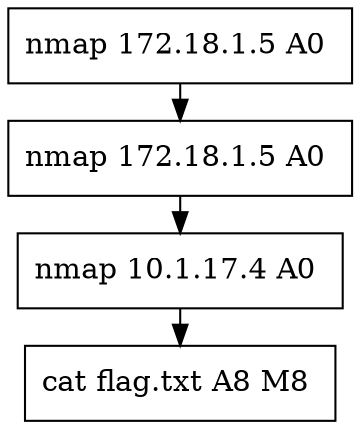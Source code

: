 // creating graph for user: 84
digraph {
	node [shape=box]
	0 [label="nmap 172.18.1.5 A0 "]
	1 [label="nmap 172.18.1.5 A0 "]
	38 [label="nmap 10.1.17.4 A0 "]
	82 [label="cat flag.txt A8 M8 "]
	0 -> 1 [constraint=false]
	1 -> 38 [constraint=false]
	38 -> 82 [constraint=false]
	rankdir=LR
}

